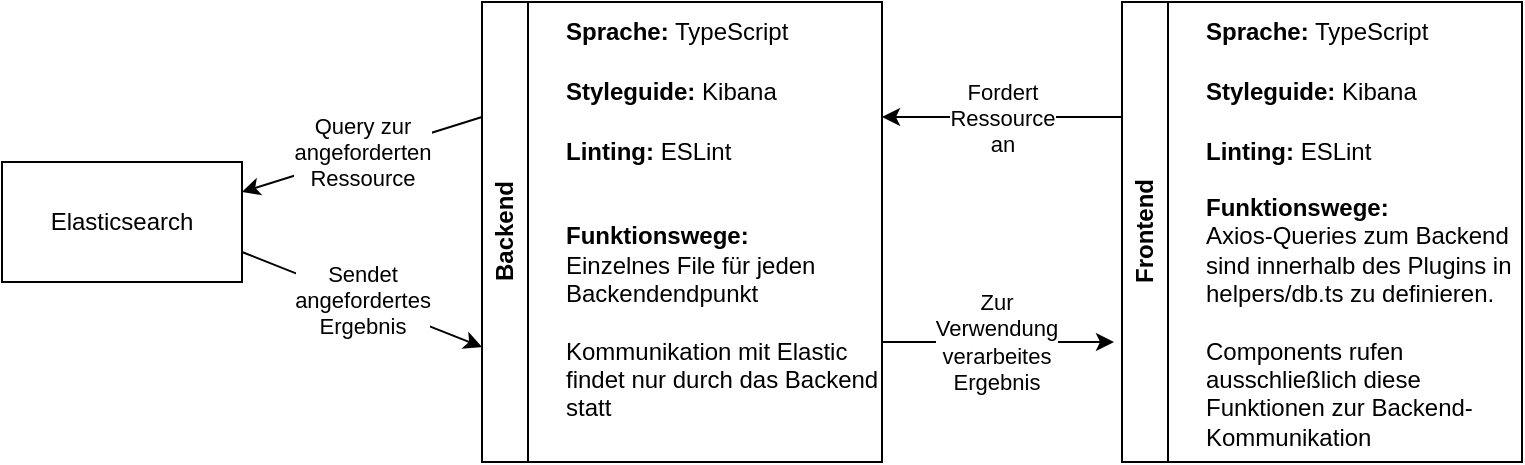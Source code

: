 <mxfile version="21.6.5" type="github">
  <diagram name="Page-1" id="8TpMrxmVrKdtjtD65pUd">
    <mxGraphModel dx="1215" dy="652" grid="1" gridSize="10" guides="1" tooltips="1" connect="1" arrows="1" fold="1" page="1" pageScale="1" pageWidth="850" pageHeight="1100" math="0" shadow="0">
      <root>
        <mxCell id="0" />
        <mxCell id="1" parent="0" />
        <mxCell id="6OpxpzhAMulBsvDvHJnK-1" value="&lt;div&gt;Backend&lt;/div&gt;" style="swimlane;horizontal=0;whiteSpace=wrap;html=1;" vertex="1" parent="1">
          <mxGeometry x="240" y="160" width="200" height="230" as="geometry">
            <mxRectangle x="240" y="160" width="40" height="80" as="alternateBounds" />
          </mxGeometry>
        </mxCell>
        <mxCell id="6OpxpzhAMulBsvDvHJnK-10" value="&lt;div align=&quot;left&quot;&gt;&lt;b&gt;Sprache:&lt;/b&gt; TypeScript&lt;/div&gt;" style="text;html=1;strokeColor=none;fillColor=none;align=left;verticalAlign=middle;whiteSpace=wrap;rounded=0;" vertex="1" parent="6OpxpzhAMulBsvDvHJnK-1">
          <mxGeometry x="40" width="160" height="30" as="geometry" />
        </mxCell>
        <mxCell id="6OpxpzhAMulBsvDvHJnK-11" value="&lt;b&gt;Styleguide:&lt;/b&gt; Kibana" style="text;html=1;strokeColor=none;fillColor=none;align=left;verticalAlign=middle;whiteSpace=wrap;rounded=0;" vertex="1" parent="6OpxpzhAMulBsvDvHJnK-1">
          <mxGeometry x="40" y="30" width="160" height="30" as="geometry" />
        </mxCell>
        <mxCell id="6OpxpzhAMulBsvDvHJnK-12" value="&lt;b&gt;Linting:&lt;/b&gt; ESLint" style="text;html=1;strokeColor=none;fillColor=none;align=left;verticalAlign=middle;whiteSpace=wrap;rounded=0;" vertex="1" parent="6OpxpzhAMulBsvDvHJnK-1">
          <mxGeometry x="40" y="60" width="160" height="30" as="geometry" />
        </mxCell>
        <mxCell id="6OpxpzhAMulBsvDvHJnK-15" value="&lt;b&gt;Funktionswege:&lt;/b&gt;&lt;br&gt;Einzelnes File für jeden Backendendpunkt&lt;br&gt;&lt;div&gt;&lt;br&gt;&lt;/div&gt;&lt;div&gt;Kommunikation mit Elastic findet nur durch das Backend statt&lt;br&gt;&lt;/div&gt;" style="text;html=1;strokeColor=none;fillColor=none;align=left;verticalAlign=middle;whiteSpace=wrap;rounded=0;" vertex="1" parent="6OpxpzhAMulBsvDvHJnK-1">
          <mxGeometry x="40" y="90" width="160" height="140" as="geometry" />
        </mxCell>
        <mxCell id="6OpxpzhAMulBsvDvHJnK-17" value="Fordert&lt;br&gt;Ressource&lt;br&gt;an" style="edgeStyle=orthogonalEdgeStyle;rounded=0;orthogonalLoop=1;jettySize=auto;html=1;exitX=0;exitY=0.25;exitDx=0;exitDy=0;entryX=1;entryY=0.25;entryDx=0;entryDy=0;" edge="1" parent="1" source="6OpxpzhAMulBsvDvHJnK-3" target="6OpxpzhAMulBsvDvHJnK-1">
          <mxGeometry relative="1" as="geometry">
            <mxPoint as="offset" />
          </mxGeometry>
        </mxCell>
        <mxCell id="6OpxpzhAMulBsvDvHJnK-3" value="Frontend" style="swimlane;horizontal=0;whiteSpace=wrap;html=1;" vertex="1" parent="1">
          <mxGeometry x="560" y="160" width="200" height="230" as="geometry" />
        </mxCell>
        <mxCell id="6OpxpzhAMulBsvDvHJnK-7" value="&lt;b&gt;Funktionswege:&lt;/b&gt;&lt;br&gt;Axios-Queries zum Backend sind innerhalb des Plugins in helpers/db.ts zu definieren.&lt;br&gt;&lt;br&gt;Components rufen ausschließlich diese Funktionen zur Backend-Kommunikation" style="text;html=1;strokeColor=none;fillColor=none;align=left;verticalAlign=middle;whiteSpace=wrap;rounded=0;" vertex="1" parent="6OpxpzhAMulBsvDvHJnK-3">
          <mxGeometry x="40" y="90" width="160" height="140" as="geometry" />
        </mxCell>
        <mxCell id="6OpxpzhAMulBsvDvHJnK-6" value="&lt;div align=&quot;left&quot;&gt;&lt;b&gt;Sprache:&lt;/b&gt; TypeScript&lt;/div&gt;" style="text;html=1;strokeColor=none;fillColor=none;align=left;verticalAlign=middle;whiteSpace=wrap;rounded=0;" vertex="1" parent="6OpxpzhAMulBsvDvHJnK-3">
          <mxGeometry x="40" width="160" height="30" as="geometry" />
        </mxCell>
        <mxCell id="6OpxpzhAMulBsvDvHJnK-8" value="&lt;b&gt;Styleguide:&lt;/b&gt; Kibana" style="text;html=1;strokeColor=none;fillColor=none;align=left;verticalAlign=middle;whiteSpace=wrap;rounded=0;" vertex="1" parent="6OpxpzhAMulBsvDvHJnK-3">
          <mxGeometry x="40" y="30" width="160" height="30" as="geometry" />
        </mxCell>
        <mxCell id="6OpxpzhAMulBsvDvHJnK-9" value="&lt;b&gt;Linting:&lt;/b&gt; ESLint" style="text;html=1;strokeColor=none;fillColor=none;align=left;verticalAlign=middle;whiteSpace=wrap;rounded=0;" vertex="1" parent="6OpxpzhAMulBsvDvHJnK-3">
          <mxGeometry x="40" y="60" width="160" height="30" as="geometry" />
        </mxCell>
        <mxCell id="6OpxpzhAMulBsvDvHJnK-5" value="Elasticsearch" style="rounded=0;whiteSpace=wrap;html=1;" vertex="1" parent="1">
          <mxGeometry y="240" width="120" height="60" as="geometry" />
        </mxCell>
        <mxCell id="6OpxpzhAMulBsvDvHJnK-20" value="" style="endArrow=classic;html=1;rounded=0;exitX=0;exitY=0.25;exitDx=0;exitDy=0;entryX=1;entryY=0.25;entryDx=0;entryDy=0;" edge="1" parent="1" source="6OpxpzhAMulBsvDvHJnK-1" target="6OpxpzhAMulBsvDvHJnK-5">
          <mxGeometry width="50" height="50" relative="1" as="geometry">
            <mxPoint x="400" y="370" as="sourcePoint" />
            <mxPoint x="450" y="320" as="targetPoint" />
          </mxGeometry>
        </mxCell>
        <mxCell id="6OpxpzhAMulBsvDvHJnK-21" value="Query zur&lt;br&gt;angeforderten&lt;br&gt;Ressource" style="edgeLabel;html=1;align=center;verticalAlign=middle;resizable=0;points=[];" vertex="1" connectable="0" parent="6OpxpzhAMulBsvDvHJnK-20">
          <mxGeometry x="-0.296" relative="1" as="geometry">
            <mxPoint x="-18" y="4" as="offset" />
          </mxGeometry>
        </mxCell>
        <mxCell id="6OpxpzhAMulBsvDvHJnK-23" value="Sendet&lt;br&gt;angefordertes&lt;br&gt;Ergebnis" style="endArrow=classic;html=1;rounded=0;exitX=1;exitY=0.75;exitDx=0;exitDy=0;entryX=0;entryY=0.75;entryDx=0;entryDy=0;" edge="1" parent="1" source="6OpxpzhAMulBsvDvHJnK-5" target="6OpxpzhAMulBsvDvHJnK-1">
          <mxGeometry width="50" height="50" relative="1" as="geometry">
            <mxPoint x="400" y="370" as="sourcePoint" />
            <mxPoint x="450" y="320" as="targetPoint" />
          </mxGeometry>
        </mxCell>
        <mxCell id="6OpxpzhAMulBsvDvHJnK-26" value="Zur&lt;br&gt;Verwendung&lt;br&gt;verarbeites&lt;br&gt;Ergebnis" style="edgeStyle=orthogonalEdgeStyle;rounded=0;orthogonalLoop=1;jettySize=auto;html=1;exitX=1;exitY=0.5;exitDx=0;exitDy=0;entryX=-0.02;entryY=0.691;entryDx=0;entryDy=0;entryPerimeter=0;" edge="1" parent="1">
          <mxGeometry relative="1" as="geometry">
            <mxPoint x="440" y="331.1" as="sourcePoint" />
            <mxPoint x="556" y="330.03" as="targetPoint" />
            <Array as="points">
              <mxPoint x="440" y="330" />
            </Array>
          </mxGeometry>
        </mxCell>
      </root>
    </mxGraphModel>
  </diagram>
</mxfile>
